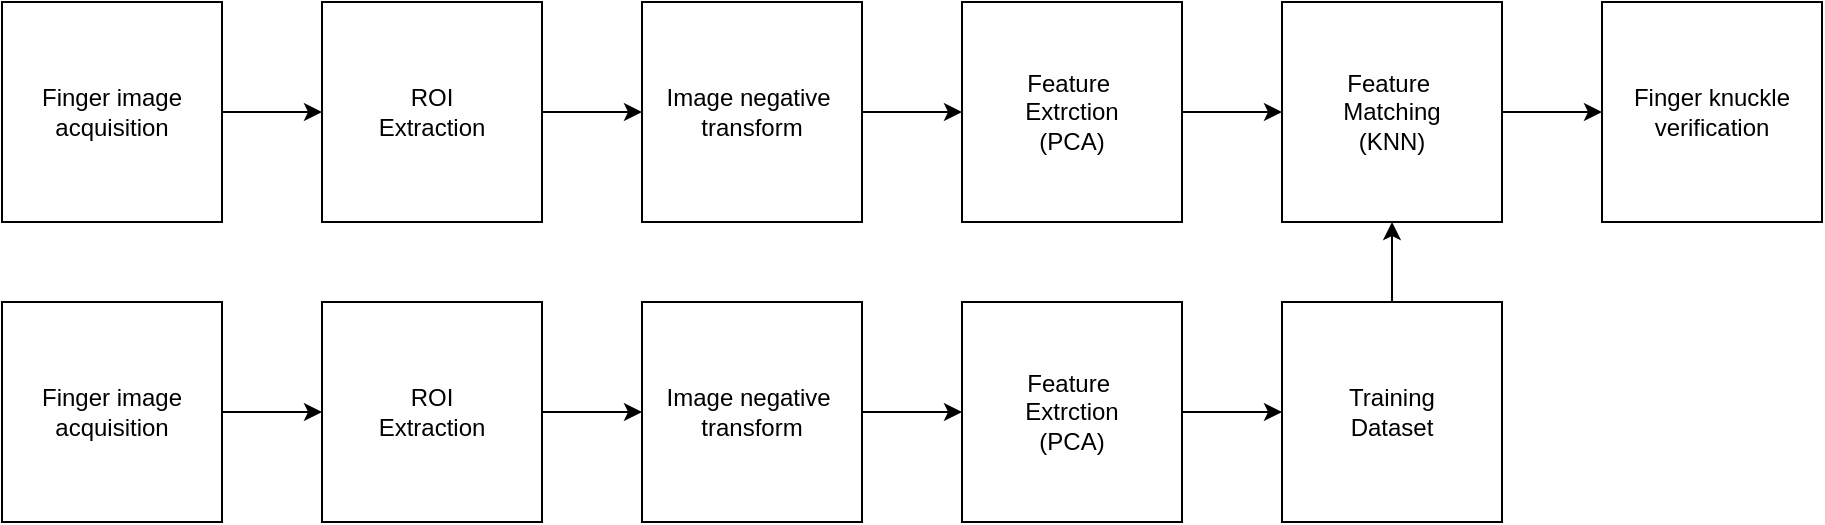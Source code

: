<mxfile version="21.0.6" type="github">
  <diagram name="Page-1" id="JuWHJAuVg9db_zRPHf6E">
    <mxGraphModel dx="1276" dy="527" grid="1" gridSize="10" guides="1" tooltips="1" connect="1" arrows="1" fold="1" page="1" pageScale="1" pageWidth="850" pageHeight="1100" math="0" shadow="0">
      <root>
        <mxCell id="0" />
        <mxCell id="1" parent="0" />
        <mxCell id="VMDTZc_J_cgvG31aoNdo-3" value="" style="edgeStyle=orthogonalEdgeStyle;rounded=0;orthogonalLoop=1;jettySize=auto;html=1;" edge="1" parent="1" source="VMDTZc_J_cgvG31aoNdo-1" target="VMDTZc_J_cgvG31aoNdo-2">
          <mxGeometry relative="1" as="geometry" />
        </mxCell>
        <mxCell id="VMDTZc_J_cgvG31aoNdo-1" value="Finger image acquisition" style="whiteSpace=wrap;html=1;aspect=fixed;" vertex="1" parent="1">
          <mxGeometry x="80" y="80" width="110" height="110" as="geometry" />
        </mxCell>
        <mxCell id="VMDTZc_J_cgvG31aoNdo-5" value="" style="edgeStyle=orthogonalEdgeStyle;rounded=0;orthogonalLoop=1;jettySize=auto;html=1;" edge="1" parent="1" source="VMDTZc_J_cgvG31aoNdo-2" target="VMDTZc_J_cgvG31aoNdo-4">
          <mxGeometry relative="1" as="geometry" />
        </mxCell>
        <mxCell id="VMDTZc_J_cgvG31aoNdo-2" value="ROI&lt;br&gt;Extraction" style="whiteSpace=wrap;html=1;aspect=fixed;" vertex="1" parent="1">
          <mxGeometry x="240" y="80" width="110" height="110" as="geometry" />
        </mxCell>
        <mxCell id="VMDTZc_J_cgvG31aoNdo-8" value="" style="edgeStyle=orthogonalEdgeStyle;rounded=0;orthogonalLoop=1;jettySize=auto;html=1;" edge="1" parent="1" source="VMDTZc_J_cgvG31aoNdo-4" target="VMDTZc_J_cgvG31aoNdo-7">
          <mxGeometry relative="1" as="geometry" />
        </mxCell>
        <mxCell id="VMDTZc_J_cgvG31aoNdo-4" value="Image negative&amp;nbsp;&lt;br&gt;transform" style="whiteSpace=wrap;html=1;aspect=fixed;" vertex="1" parent="1">
          <mxGeometry x="400" y="80" width="110" height="110" as="geometry" />
        </mxCell>
        <mxCell id="VMDTZc_J_cgvG31aoNdo-10" value="" style="edgeStyle=orthogonalEdgeStyle;rounded=0;orthogonalLoop=1;jettySize=auto;html=1;" edge="1" parent="1" source="VMDTZc_J_cgvG31aoNdo-7" target="VMDTZc_J_cgvG31aoNdo-9">
          <mxGeometry relative="1" as="geometry" />
        </mxCell>
        <mxCell id="VMDTZc_J_cgvG31aoNdo-7" value="Feature&amp;nbsp;&lt;br&gt;Extrction&lt;br&gt;(PCA)" style="whiteSpace=wrap;html=1;aspect=fixed;" vertex="1" parent="1">
          <mxGeometry x="560" y="80" width="110" height="110" as="geometry" />
        </mxCell>
        <mxCell id="VMDTZc_J_cgvG31aoNdo-31" value="" style="edgeStyle=orthogonalEdgeStyle;rounded=0;orthogonalLoop=1;jettySize=auto;html=1;" edge="1" parent="1" source="VMDTZc_J_cgvG31aoNdo-9" target="VMDTZc_J_cgvG31aoNdo-30">
          <mxGeometry relative="1" as="geometry" />
        </mxCell>
        <mxCell id="VMDTZc_J_cgvG31aoNdo-9" value="Feature&amp;nbsp;&lt;br&gt;Matching&lt;br&gt;(KNN)" style="whiteSpace=wrap;html=1;aspect=fixed;" vertex="1" parent="1">
          <mxGeometry x="720" y="80" width="110" height="110" as="geometry" />
        </mxCell>
        <mxCell id="VMDTZc_J_cgvG31aoNdo-11" value="" style="edgeStyle=orthogonalEdgeStyle;rounded=0;orthogonalLoop=1;jettySize=auto;html=1;" edge="1" parent="1" source="VMDTZc_J_cgvG31aoNdo-12" target="VMDTZc_J_cgvG31aoNdo-14">
          <mxGeometry relative="1" as="geometry" />
        </mxCell>
        <mxCell id="VMDTZc_J_cgvG31aoNdo-12" value="Finger image acquisition" style="whiteSpace=wrap;html=1;aspect=fixed;" vertex="1" parent="1">
          <mxGeometry x="80" y="230" width="110" height="110" as="geometry" />
        </mxCell>
        <mxCell id="VMDTZc_J_cgvG31aoNdo-13" value="" style="edgeStyle=orthogonalEdgeStyle;rounded=0;orthogonalLoop=1;jettySize=auto;html=1;" edge="1" parent="1" source="VMDTZc_J_cgvG31aoNdo-14" target="VMDTZc_J_cgvG31aoNdo-16">
          <mxGeometry relative="1" as="geometry" />
        </mxCell>
        <mxCell id="VMDTZc_J_cgvG31aoNdo-14" value="ROI&lt;br&gt;Extraction" style="whiteSpace=wrap;html=1;aspect=fixed;" vertex="1" parent="1">
          <mxGeometry x="240" y="230" width="110" height="110" as="geometry" />
        </mxCell>
        <mxCell id="VMDTZc_J_cgvG31aoNdo-15" value="" style="edgeStyle=orthogonalEdgeStyle;rounded=0;orthogonalLoop=1;jettySize=auto;html=1;" edge="1" parent="1" source="VMDTZc_J_cgvG31aoNdo-16" target="VMDTZc_J_cgvG31aoNdo-18">
          <mxGeometry relative="1" as="geometry" />
        </mxCell>
        <mxCell id="VMDTZc_J_cgvG31aoNdo-16" value="Image negative&amp;nbsp;&lt;br&gt;transform" style="whiteSpace=wrap;html=1;aspect=fixed;" vertex="1" parent="1">
          <mxGeometry x="400" y="230" width="110" height="110" as="geometry" />
        </mxCell>
        <mxCell id="VMDTZc_J_cgvG31aoNdo-17" value="" style="edgeStyle=orthogonalEdgeStyle;rounded=0;orthogonalLoop=1;jettySize=auto;html=1;" edge="1" parent="1" source="VMDTZc_J_cgvG31aoNdo-18" target="VMDTZc_J_cgvG31aoNdo-19">
          <mxGeometry relative="1" as="geometry" />
        </mxCell>
        <mxCell id="VMDTZc_J_cgvG31aoNdo-18" value="Feature&amp;nbsp;&lt;br&gt;Extrction&lt;br&gt;(PCA)" style="whiteSpace=wrap;html=1;aspect=fixed;" vertex="1" parent="1">
          <mxGeometry x="560" y="230" width="110" height="110" as="geometry" />
        </mxCell>
        <mxCell id="VMDTZc_J_cgvG31aoNdo-20" value="" style="edgeStyle=orthogonalEdgeStyle;rounded=0;orthogonalLoop=1;jettySize=auto;html=1;" edge="1" parent="1" source="VMDTZc_J_cgvG31aoNdo-19" target="VMDTZc_J_cgvG31aoNdo-9">
          <mxGeometry relative="1" as="geometry" />
        </mxCell>
        <mxCell id="VMDTZc_J_cgvG31aoNdo-19" value="Training&lt;br&gt;Dataset" style="whiteSpace=wrap;html=1;aspect=fixed;" vertex="1" parent="1">
          <mxGeometry x="720" y="230" width="110" height="110" as="geometry" />
        </mxCell>
        <mxCell id="VMDTZc_J_cgvG31aoNdo-30" value="Finger knuckle verification" style="whiteSpace=wrap;html=1;aspect=fixed;" vertex="1" parent="1">
          <mxGeometry x="880" y="80" width="110" height="110" as="geometry" />
        </mxCell>
      </root>
    </mxGraphModel>
  </diagram>
</mxfile>
